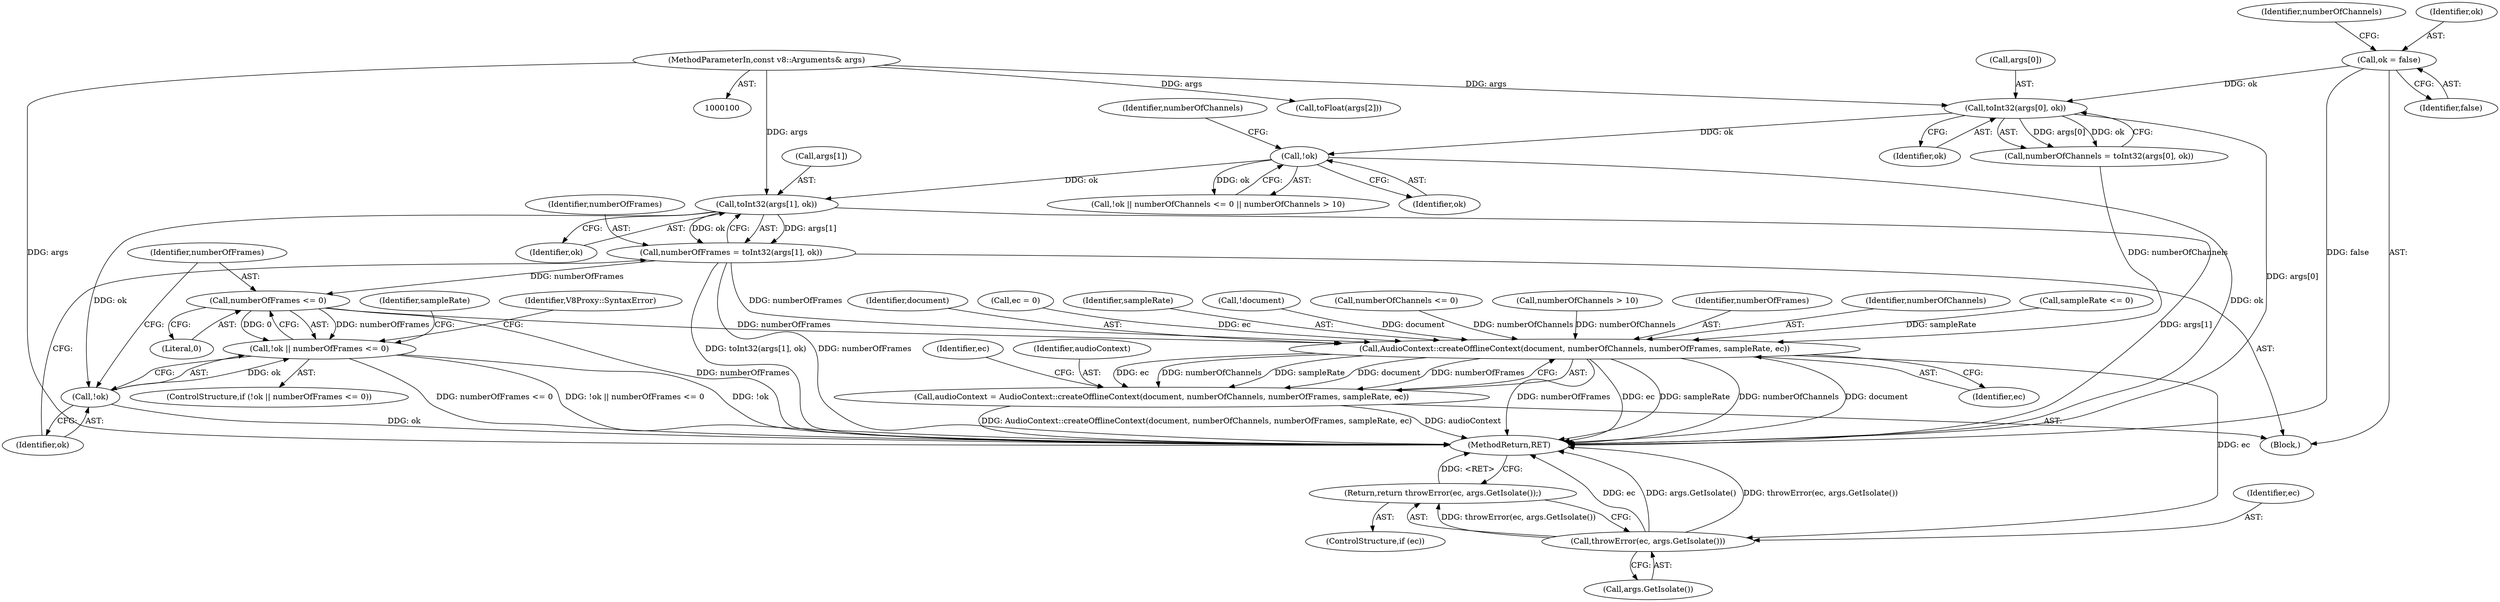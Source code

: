 digraph "0_Chrome_e9372a1bfd3588a80fcf49aa07321f0971dd6091_45@array" {
"1000209" [label="(Call,toInt32(args[1], ok))"];
"1000101" [label="(MethodParameterIn,const v8::Arguments& args)"];
"1000192" [label="(Call,!ok)"];
"1000185" [label="(Call,toInt32(args[0], ok))"];
"1000179" [label="(Call,ok = false)"];
"1000207" [label="(Call,numberOfFrames = toInt32(args[1], ok))"];
"1000218" [label="(Call,numberOfFrames <= 0)"];
"1000215" [label="(Call,!ok || numberOfFrames <= 0)"];
"1000248" [label="(Call,AudioContext::createOfflineContext(document, numberOfChannels, numberOfFrames, sampleRate, ec))"];
"1000246" [label="(Call,audioContext = AudioContext::createOfflineContext(document, numberOfChannels, numberOfFrames, sampleRate, ec))"];
"1000257" [label="(Call,throwError(ec, args.GetIsolate()))"];
"1000256" [label="(Return,return throwError(ec, args.GetIsolate());)"];
"1000216" [label="(Call,!ok)"];
"1000209" [label="(Call,toInt32(args[1], ok))"];
"1000255" [label="(Identifier,ec)"];
"1000258" [label="(Identifier,ec)"];
"1000192" [label="(Call,!ok)"];
"1000254" [label="(ControlStructure,if (ec))"];
"1000220" [label="(Literal,0)"];
"1000218" [label="(Call,numberOfFrames <= 0)"];
"1000186" [label="(Call,args[0])"];
"1000184" [label="(Identifier,numberOfChannels)"];
"1000210" [label="(Call,args[1])"];
"1000252" [label="(Identifier,sampleRate)"];
"1000134" [label="(Call,!document)"];
"1000195" [label="(Call,numberOfChannels <= 0)"];
"1000253" [label="(Identifier,ec)"];
"1000247" [label="(Identifier,audioContext)"];
"1000257" [label="(Call,throwError(ec, args.GetIsolate()))"];
"1000191" [label="(Call,!ok || numberOfChannels <= 0 || numberOfChannels > 10)"];
"1000198" [label="(Call,numberOfChannels > 10)"];
"1000251" [label="(Identifier,numberOfFrames)"];
"1000256" [label="(Return,return throwError(ec, args.GetIsolate());)"];
"1000219" [label="(Identifier,numberOfFrames)"];
"1000250" [label="(Identifier,numberOfChannels)"];
"1000217" [label="(Identifier,ok)"];
"1000234" [label="(Call,sampleRate <= 0)"];
"1000214" [label="(ControlStructure,if (!ok || numberOfFrames <= 0))"];
"1000183" [label="(Call,numberOfChannels = toInt32(args[0], ok))"];
"1000229" [label="(Call,toFloat(args[2]))"];
"1000248" [label="(Call,AudioContext::createOfflineContext(document, numberOfChannels, numberOfFrames, sampleRate, ec))"];
"1000259" [label="(Call,args.GetIsolate())"];
"1000189" [label="(Identifier,ok)"];
"1000249" [label="(Identifier,document)"];
"1000213" [label="(Identifier,ok)"];
"1000170" [label="(Block,)"];
"1000101" [label="(MethodParameterIn,const v8::Arguments& args)"];
"1000215" [label="(Call,!ok || numberOfFrames <= 0)"];
"1000196" [label="(Identifier,numberOfChannels)"];
"1000180" [label="(Identifier,ok)"];
"1000228" [label="(Identifier,sampleRate)"];
"1000276" [label="(MethodReturn,RET)"];
"1000223" [label="(Identifier,V8Proxy::SyntaxError)"];
"1000243" [label="(Call,ec = 0)"];
"1000208" [label="(Identifier,numberOfFrames)"];
"1000216" [label="(Call,!ok)"];
"1000246" [label="(Call,audioContext = AudioContext::createOfflineContext(document, numberOfChannels, numberOfFrames, sampleRate, ec))"];
"1000179" [label="(Call,ok = false)"];
"1000193" [label="(Identifier,ok)"];
"1000181" [label="(Identifier,false)"];
"1000185" [label="(Call,toInt32(args[0], ok))"];
"1000207" [label="(Call,numberOfFrames = toInt32(args[1], ok))"];
"1000209" -> "1000207"  [label="AST: "];
"1000209" -> "1000213"  [label="CFG: "];
"1000210" -> "1000209"  [label="AST: "];
"1000213" -> "1000209"  [label="AST: "];
"1000207" -> "1000209"  [label="CFG: "];
"1000209" -> "1000276"  [label="DDG: args[1]"];
"1000209" -> "1000207"  [label="DDG: args[1]"];
"1000209" -> "1000207"  [label="DDG: ok"];
"1000101" -> "1000209"  [label="DDG: args"];
"1000192" -> "1000209"  [label="DDG: ok"];
"1000209" -> "1000216"  [label="DDG: ok"];
"1000101" -> "1000100"  [label="AST: "];
"1000101" -> "1000276"  [label="DDG: args"];
"1000101" -> "1000185"  [label="DDG: args"];
"1000101" -> "1000229"  [label="DDG: args"];
"1000192" -> "1000191"  [label="AST: "];
"1000192" -> "1000193"  [label="CFG: "];
"1000193" -> "1000192"  [label="AST: "];
"1000196" -> "1000192"  [label="CFG: "];
"1000191" -> "1000192"  [label="CFG: "];
"1000192" -> "1000276"  [label="DDG: ok"];
"1000192" -> "1000191"  [label="DDG: ok"];
"1000185" -> "1000192"  [label="DDG: ok"];
"1000185" -> "1000183"  [label="AST: "];
"1000185" -> "1000189"  [label="CFG: "];
"1000186" -> "1000185"  [label="AST: "];
"1000189" -> "1000185"  [label="AST: "];
"1000183" -> "1000185"  [label="CFG: "];
"1000185" -> "1000276"  [label="DDG: args[0]"];
"1000185" -> "1000183"  [label="DDG: args[0]"];
"1000185" -> "1000183"  [label="DDG: ok"];
"1000179" -> "1000185"  [label="DDG: ok"];
"1000179" -> "1000170"  [label="AST: "];
"1000179" -> "1000181"  [label="CFG: "];
"1000180" -> "1000179"  [label="AST: "];
"1000181" -> "1000179"  [label="AST: "];
"1000184" -> "1000179"  [label="CFG: "];
"1000179" -> "1000276"  [label="DDG: false"];
"1000207" -> "1000170"  [label="AST: "];
"1000208" -> "1000207"  [label="AST: "];
"1000217" -> "1000207"  [label="CFG: "];
"1000207" -> "1000276"  [label="DDG: toInt32(args[1], ok)"];
"1000207" -> "1000276"  [label="DDG: numberOfFrames"];
"1000207" -> "1000218"  [label="DDG: numberOfFrames"];
"1000207" -> "1000248"  [label="DDG: numberOfFrames"];
"1000218" -> "1000215"  [label="AST: "];
"1000218" -> "1000220"  [label="CFG: "];
"1000219" -> "1000218"  [label="AST: "];
"1000220" -> "1000218"  [label="AST: "];
"1000215" -> "1000218"  [label="CFG: "];
"1000218" -> "1000276"  [label="DDG: numberOfFrames"];
"1000218" -> "1000215"  [label="DDG: numberOfFrames"];
"1000218" -> "1000215"  [label="DDG: 0"];
"1000218" -> "1000248"  [label="DDG: numberOfFrames"];
"1000215" -> "1000214"  [label="AST: "];
"1000215" -> "1000216"  [label="CFG: "];
"1000216" -> "1000215"  [label="AST: "];
"1000223" -> "1000215"  [label="CFG: "];
"1000228" -> "1000215"  [label="CFG: "];
"1000215" -> "1000276"  [label="DDG: !ok"];
"1000215" -> "1000276"  [label="DDG: numberOfFrames <= 0"];
"1000215" -> "1000276"  [label="DDG: !ok || numberOfFrames <= 0"];
"1000216" -> "1000215"  [label="DDG: ok"];
"1000248" -> "1000246"  [label="AST: "];
"1000248" -> "1000253"  [label="CFG: "];
"1000249" -> "1000248"  [label="AST: "];
"1000250" -> "1000248"  [label="AST: "];
"1000251" -> "1000248"  [label="AST: "];
"1000252" -> "1000248"  [label="AST: "];
"1000253" -> "1000248"  [label="AST: "];
"1000246" -> "1000248"  [label="CFG: "];
"1000248" -> "1000276"  [label="DDG: numberOfFrames"];
"1000248" -> "1000276"  [label="DDG: ec"];
"1000248" -> "1000276"  [label="DDG: sampleRate"];
"1000248" -> "1000276"  [label="DDG: numberOfChannels"];
"1000248" -> "1000276"  [label="DDG: document"];
"1000248" -> "1000246"  [label="DDG: ec"];
"1000248" -> "1000246"  [label="DDG: numberOfChannels"];
"1000248" -> "1000246"  [label="DDG: sampleRate"];
"1000248" -> "1000246"  [label="DDG: document"];
"1000248" -> "1000246"  [label="DDG: numberOfFrames"];
"1000134" -> "1000248"  [label="DDG: document"];
"1000183" -> "1000248"  [label="DDG: numberOfChannels"];
"1000198" -> "1000248"  [label="DDG: numberOfChannels"];
"1000195" -> "1000248"  [label="DDG: numberOfChannels"];
"1000234" -> "1000248"  [label="DDG: sampleRate"];
"1000243" -> "1000248"  [label="DDG: ec"];
"1000248" -> "1000257"  [label="DDG: ec"];
"1000246" -> "1000170"  [label="AST: "];
"1000247" -> "1000246"  [label="AST: "];
"1000255" -> "1000246"  [label="CFG: "];
"1000246" -> "1000276"  [label="DDG: AudioContext::createOfflineContext(document, numberOfChannels, numberOfFrames, sampleRate, ec)"];
"1000246" -> "1000276"  [label="DDG: audioContext"];
"1000257" -> "1000256"  [label="AST: "];
"1000257" -> "1000259"  [label="CFG: "];
"1000258" -> "1000257"  [label="AST: "];
"1000259" -> "1000257"  [label="AST: "];
"1000256" -> "1000257"  [label="CFG: "];
"1000257" -> "1000276"  [label="DDG: args.GetIsolate()"];
"1000257" -> "1000276"  [label="DDG: ec"];
"1000257" -> "1000276"  [label="DDG: throwError(ec, args.GetIsolate())"];
"1000257" -> "1000256"  [label="DDG: throwError(ec, args.GetIsolate())"];
"1000256" -> "1000254"  [label="AST: "];
"1000276" -> "1000256"  [label="CFG: "];
"1000256" -> "1000276"  [label="DDG: <RET>"];
"1000216" -> "1000217"  [label="CFG: "];
"1000217" -> "1000216"  [label="AST: "];
"1000219" -> "1000216"  [label="CFG: "];
"1000216" -> "1000276"  [label="DDG: ok"];
}

